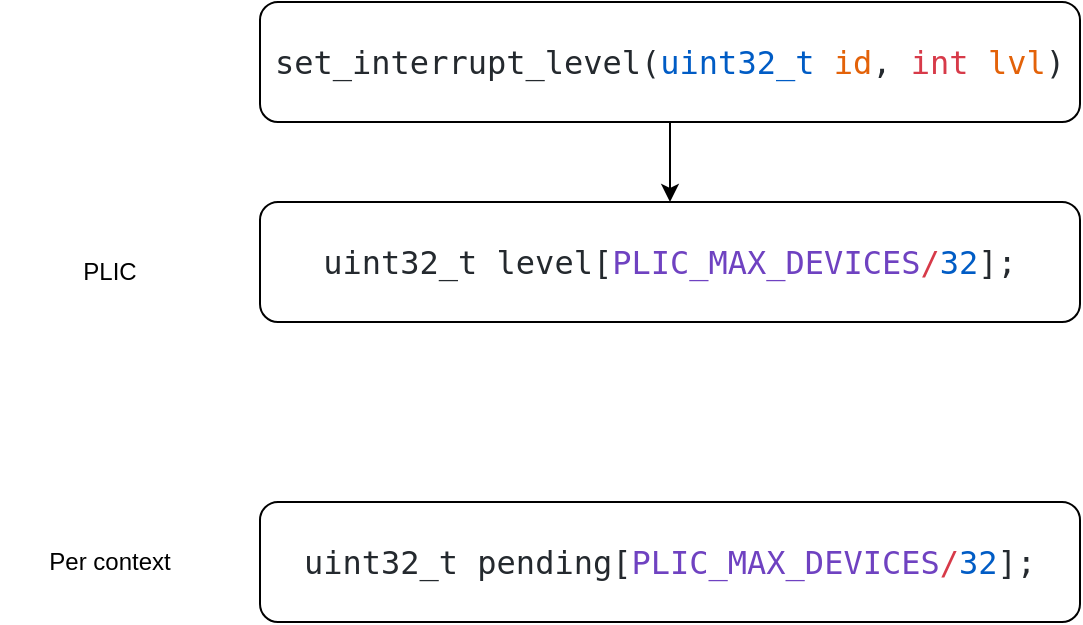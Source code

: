 <mxfile version="21.1.5" type="github">
  <diagram name="第 1 页" id="aTYlZIreoIug5KQvOYnU">
    <mxGraphModel dx="1390" dy="756" grid="1" gridSize="10" guides="1" tooltips="1" connect="1" arrows="1" fold="1" page="1" pageScale="1" pageWidth="827" pageHeight="1169" math="0" shadow="0">
      <root>
        <mxCell id="0" />
        <mxCell id="1" parent="0" />
        <mxCell id="Lsuk5oYhEvi9fWNuQB_E-1" value="&lt;span style=&quot;background-color: rgb(255, 255, 255); color: rgb(36, 41, 46); font-family: &amp;quot;Source Code Pro&amp;quot;, &amp;quot;Note Sans&amp;quot;, monospace, &amp;quot;Droid Sans Mono&amp;quot;, &amp;quot;monospace&amp;quot;, monospace; font-size: 16px;&quot;&gt;uint32_t level[&lt;/span&gt;&lt;span style=&quot;font-family: &amp;quot;Source Code Pro&amp;quot;, &amp;quot;Note Sans&amp;quot;, monospace, &amp;quot;Droid Sans Mono&amp;quot;, &amp;quot;monospace&amp;quot;, monospace; font-size: 16px; color: rgb(111, 66, 193);&quot;&gt;PLIC_MAX_DEVICES&lt;/span&gt;&lt;span style=&quot;font-family: &amp;quot;Source Code Pro&amp;quot;, &amp;quot;Note Sans&amp;quot;, monospace, &amp;quot;Droid Sans Mono&amp;quot;, &amp;quot;monospace&amp;quot;, monospace; font-size: 16px; color: rgb(215, 58, 73);&quot;&gt;/&lt;/span&gt;&lt;span style=&quot;font-family: &amp;quot;Source Code Pro&amp;quot;, &amp;quot;Note Sans&amp;quot;, monospace, &amp;quot;Droid Sans Mono&amp;quot;, &amp;quot;monospace&amp;quot;, monospace; font-size: 16px; color: rgb(0, 92, 197);&quot;&gt;32&lt;/span&gt;&lt;span style=&quot;background-color: rgb(255, 255, 255); color: rgb(36, 41, 46); font-family: &amp;quot;Source Code Pro&amp;quot;, &amp;quot;Note Sans&amp;quot;, monospace, &amp;quot;Droid Sans Mono&amp;quot;, &amp;quot;monospace&amp;quot;, monospace; font-size: 16px;&quot;&gt;];&lt;/span&gt;" style="rounded=1;whiteSpace=wrap;html=1;" vertex="1" parent="1">
          <mxGeometry x="220" y="480" width="410" height="60" as="geometry" />
        </mxCell>
        <mxCell id="Lsuk5oYhEvi9fWNuQB_E-2" value="&lt;div style=&quot;color: rgb(36, 41, 46); background-color: rgb(255, 255, 255); font-family: &amp;quot;Source Code Pro&amp;quot;, &amp;quot;Note Sans&amp;quot;, monospace, &amp;quot;Droid Sans Mono&amp;quot;, &amp;quot;monospace&amp;quot;, monospace; font-size: 16px; line-height: 22px;&quot;&gt;uint32_t pending[&lt;span style=&quot;color: #6f42c1;&quot;&gt;PLIC_MAX_DEVICES&lt;/span&gt;&lt;span style=&quot;color: #d73a49;&quot;&gt;/&lt;/span&gt;&lt;span style=&quot;color: #005cc5;&quot;&gt;32&lt;/span&gt;];&lt;/div&gt;" style="rounded=1;whiteSpace=wrap;html=1;" vertex="1" parent="1">
          <mxGeometry x="220" y="630" width="410" height="60" as="geometry" />
        </mxCell>
        <mxCell id="Lsuk5oYhEvi9fWNuQB_E-7" style="edgeStyle=orthogonalEdgeStyle;rounded=0;orthogonalLoop=1;jettySize=auto;html=1;" edge="1" parent="1" source="Lsuk5oYhEvi9fWNuQB_E-4" target="Lsuk5oYhEvi9fWNuQB_E-1">
          <mxGeometry relative="1" as="geometry" />
        </mxCell>
        <mxCell id="Lsuk5oYhEvi9fWNuQB_E-4" value="&lt;div style=&quot;color: rgb(36, 41, 46); background-color: rgb(255, 255, 255); font-family: &amp;quot;Source Code Pro&amp;quot;, &amp;quot;Note Sans&amp;quot;, monospace, &amp;quot;Droid Sans Mono&amp;quot;, &amp;quot;monospace&amp;quot;, monospace; font-size: 16px; line-height: 22px;&quot;&gt;set_interrupt_level(&lt;span style=&quot;color: #005cc5;&quot;&gt;uint32_t&lt;/span&gt; &lt;span style=&quot;color: #e36209;&quot;&gt;id&lt;/span&gt;, &lt;span style=&quot;color: #d73a49;&quot;&gt;int&lt;/span&gt; &lt;span style=&quot;color: #e36209;&quot;&gt;lvl&lt;/span&gt;)&lt;/div&gt;" style="rounded=1;whiteSpace=wrap;html=1;" vertex="1" parent="1">
          <mxGeometry x="220" y="380" width="410" height="60" as="geometry" />
        </mxCell>
        <mxCell id="Lsuk5oYhEvi9fWNuQB_E-5" value="Per context" style="text;html=1;strokeColor=none;fillColor=none;align=center;verticalAlign=middle;whiteSpace=wrap;rounded=0;" vertex="1" parent="1">
          <mxGeometry x="90" y="645" width="110" height="30" as="geometry" />
        </mxCell>
        <mxCell id="Lsuk5oYhEvi9fWNuQB_E-6" value="PLIC" style="text;html=1;strokeColor=none;fillColor=none;align=center;verticalAlign=middle;whiteSpace=wrap;rounded=0;" vertex="1" parent="1">
          <mxGeometry x="90" y="500" width="110" height="30" as="geometry" />
        </mxCell>
      </root>
    </mxGraphModel>
  </diagram>
</mxfile>
